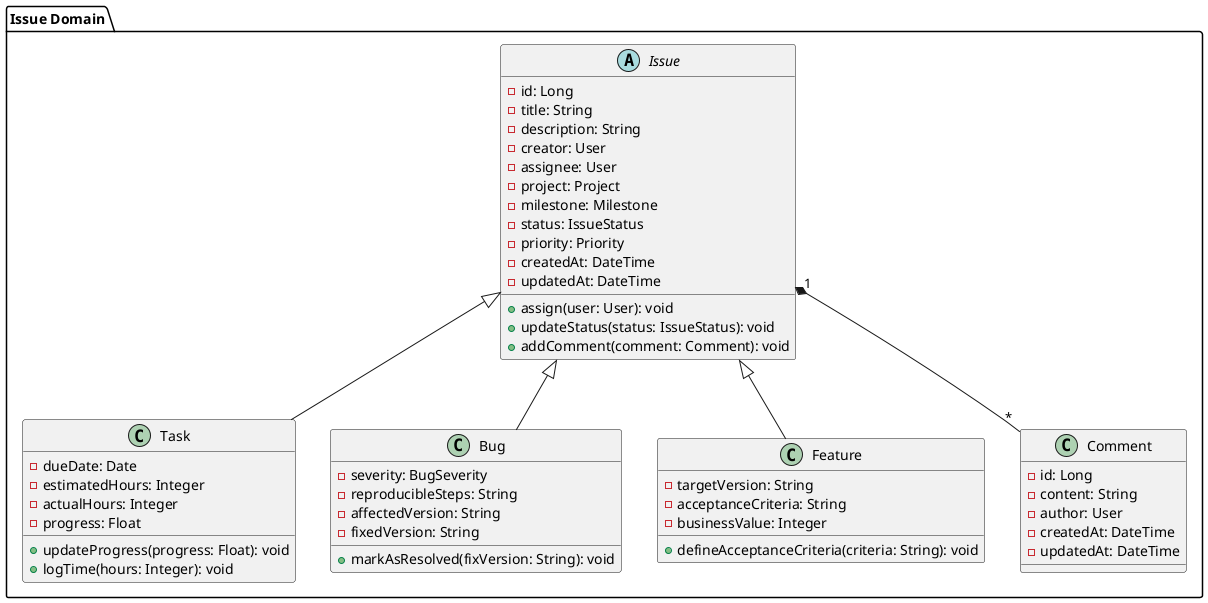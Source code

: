 @startuml
package "Issue Domain" {
  abstract class Issue {
    -id: Long
    -title: String
    -description: String
    -creator: User
    -assignee: User
    -project: Project
    -milestone: Milestone
    -status: IssueStatus
    -priority: Priority
    -createdAt: DateTime
    -updatedAt: DateTime
    +assign(user: User): void
    +updateStatus(status: IssueStatus): void
    +addComment(comment: Comment): void
  }

  class Task extends Issue {
    -dueDate: Date
    -estimatedHours: Integer
    -actualHours: Integer
    -progress: Float
    +updateProgress(progress: Float): void
    +logTime(hours: Integer): void
  }

  class Bug extends Issue {
    -severity: BugSeverity
    -reproducibleSteps: String
    -affectedVersion: String
    -fixedVersion: String
    +markAsResolved(fixVersion: String): void
  }

  class Feature extends Issue {
    -targetVersion: String
    -acceptanceCriteria: String
    -businessValue: Integer
    +defineAcceptanceCriteria(criteria: String): void
  }

  class Comment {
    -id: Long
    -content: String
    -author: User
    -createdAt: DateTime
    -updatedAt: DateTime
  }

  Issue "1" *-- "*" Comment
}
@enduml 